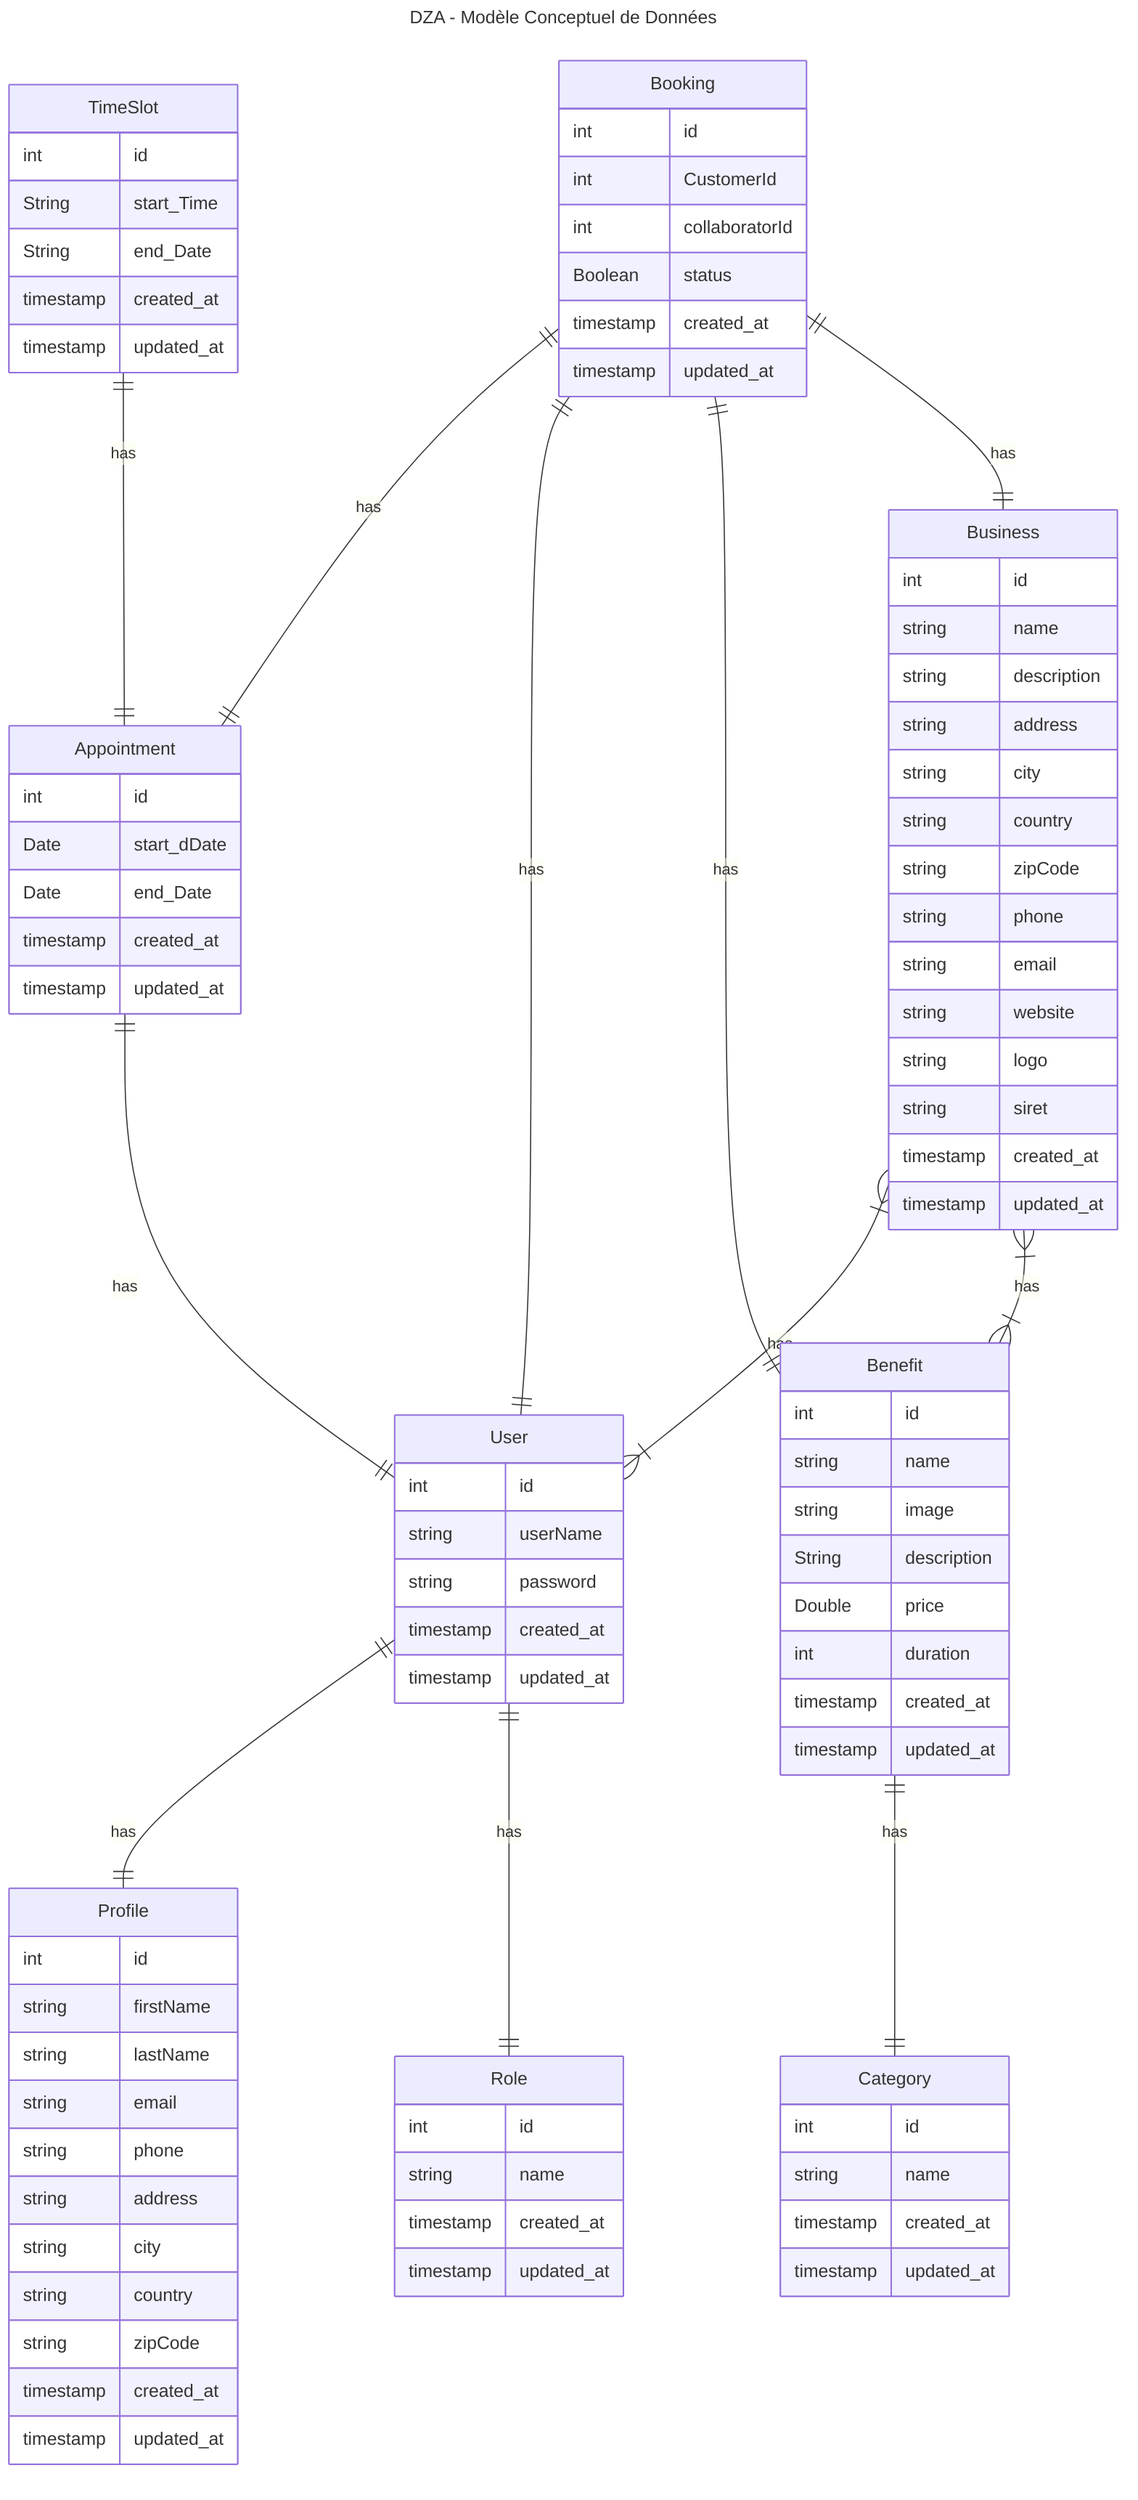 ---
title: DZA - Modèle Conceptuel de Données
author: Dawudesign
---
erDiagram
    User ||--|| Profile : has
    User ||--|| Role : has
    User {
        int id
        string userName
        string password
        timestamp created_at
        timestamp updated_at
    }

    Profile
    Profile {
        int id
        string firstName
        string lastName
        string email
        string phone
        string address
        string city
        string country
        string zipCode
        timestamp created_at
        timestamp updated_at
    }

    Role
    Role {
        int id
        string name
        timestamp created_at
        timestamp updated_at
    }

    Business }|--|{ User : has
    Business }|--|{ Benefit : has
    Business {
        int id
        string name
        string description
        string address
        string city
        string country
        string zipCode
        string phone
        string email
        string website
        string logo
        string siret
        timestamp created_at
        timestamp updated_at
    }

    Benefit ||--|| Category : has
    Benefit {
        int id
        string name
        string image
        String description
        Double price
        int duration
        timestamp created_at
        timestamp updated_at
    }

    Category {
        int id
        string name
        timestamp created_at
        timestamp updated_at
    }

    Appointment ||--|| User : has
    Appointment {
        int id
        Date start_dDate
        Date end_Date
        timestamp created_at
        timestamp updated_at
    }

    TimeSlot ||--|| Appointment : has
    TimeSlot {
        int id
        String start_Time
        String end_Date
        timestamp created_at
        timestamp updated_at
    }

    Booking ||--|| Appointment : has
    Booking ||--|| User : has
    Booking ||--|| Benefit : has
    Booking ||--|| Business : has
    Booking {
        int id
        int CustomerId
        int collaboratorId
        Boolean status
        timestamp created_at
        timestamp updated_at
    }